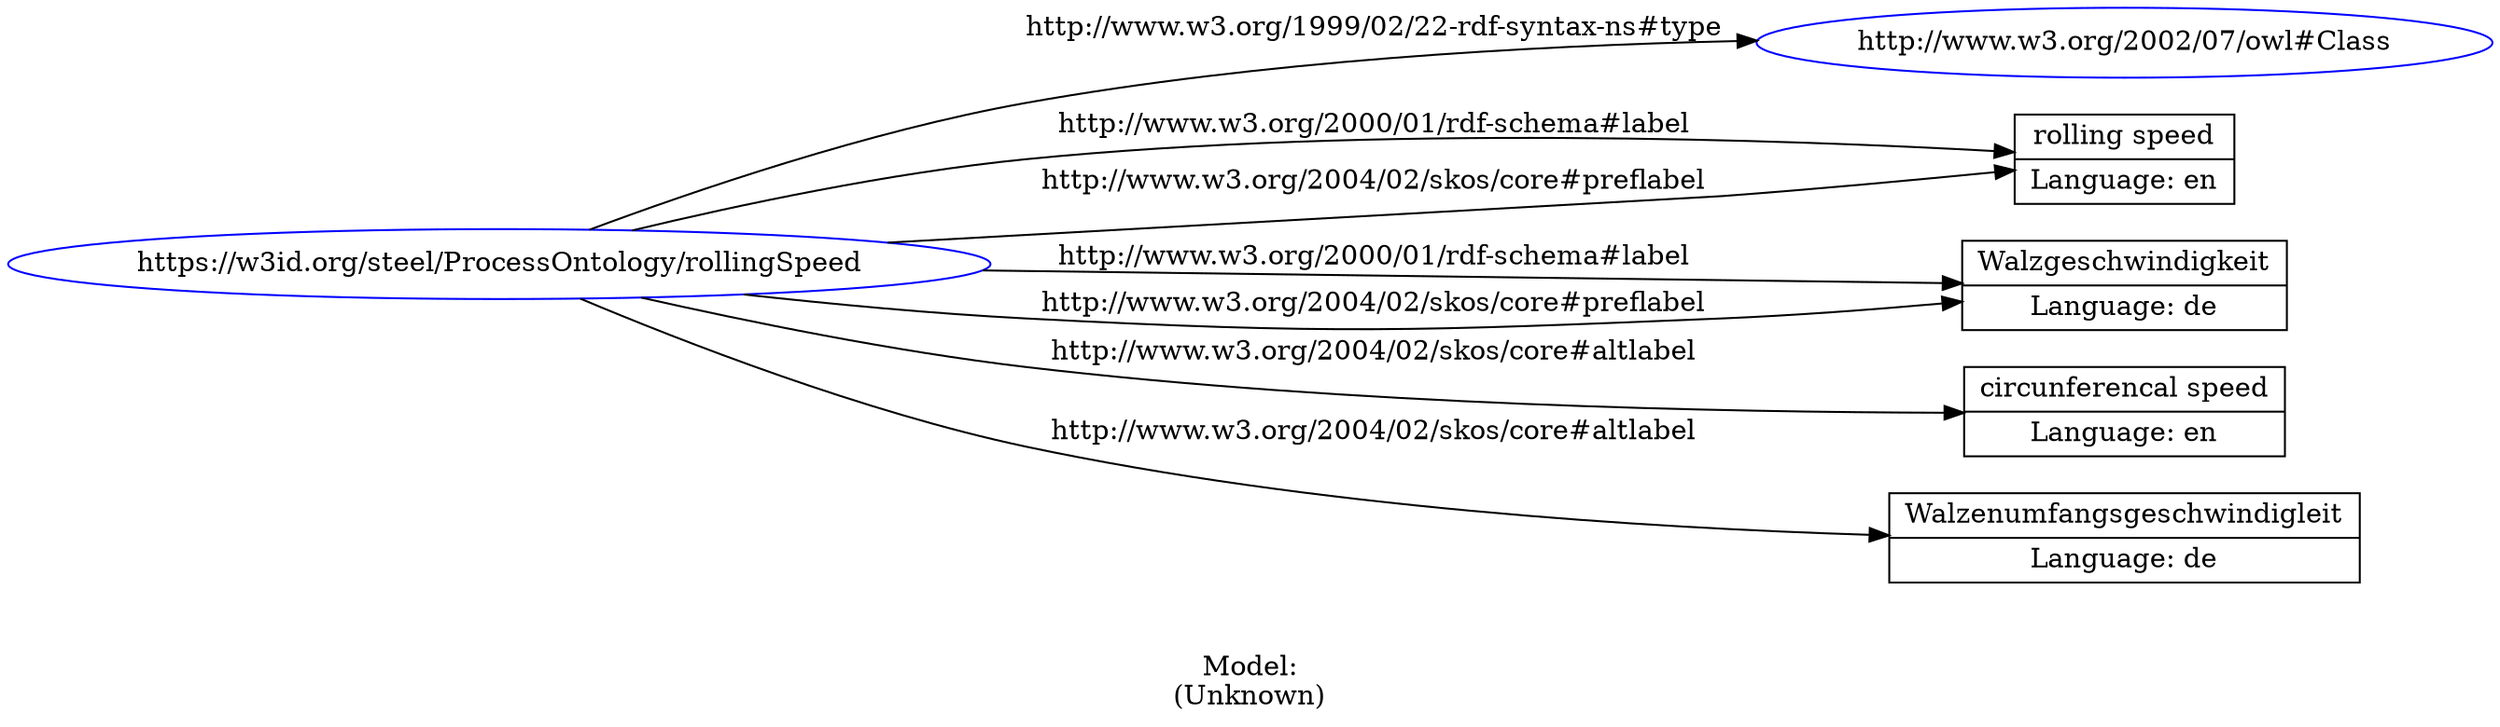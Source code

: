 digraph {
	rankdir = LR;
	charset="utf-8";

	"Rhttps://w3id.org/steel/ProcessOntology/rollingSpeed" -> "Rhttp://www.w3.org/2002/07/owl#Class" [ label="http://www.w3.org/1999/02/22-rdf-syntax-ns#type" ];
	"Rhttps://w3id.org/steel/ProcessOntology/rollingSpeed" -> "Lrolling speed|Language: en" [ label="http://www.w3.org/2000/01/rdf-schema#label" ];
	"Rhttps://w3id.org/steel/ProcessOntology/rollingSpeed" -> "LWalzgeschwindigkeit|Language: de" [ label="http://www.w3.org/2000/01/rdf-schema#label" ];
	"Rhttps://w3id.org/steel/ProcessOntology/rollingSpeed" -> "Lcircunferencal speed|Language: en" [ label="http://www.w3.org/2004/02/skos/core#altlabel" ];
	"Rhttps://w3id.org/steel/ProcessOntology/rollingSpeed" -> "LWalzenumfangsgeschwindigleit|Language: de" [ label="http://www.w3.org/2004/02/skos/core#altlabel" ];
	"Rhttps://w3id.org/steel/ProcessOntology/rollingSpeed" -> "Lrolling speed|Language: en" [ label="http://www.w3.org/2004/02/skos/core#preflabel" ];
	"Rhttps://w3id.org/steel/ProcessOntology/rollingSpeed" -> "LWalzgeschwindigkeit|Language: de" [ label="http://www.w3.org/2004/02/skos/core#preflabel" ];

	// Resources
	"Rhttps://w3id.org/steel/ProcessOntology/rollingSpeed" [ label="https://w3id.org/steel/ProcessOntology/rollingSpeed", shape = ellipse, color = blue ];
	"Rhttp://www.w3.org/2002/07/owl#Class" [ label="http://www.w3.org/2002/07/owl#Class", shape = ellipse, color = blue ];

	// Anonymous nodes

	// Literals
	"Lrolling speed|Language: en" [ label="rolling speed|Language: en", shape = record ];
	"LWalzgeschwindigkeit|Language: de" [ label="Walzgeschwindigkeit|Language: de", shape = record ];
	"Lcircunferencal speed|Language: en" [ label="circunferencal speed|Language: en", shape = record ];
	"LWalzenumfangsgeschwindigleit|Language: de" [ label="Walzenumfangsgeschwindigleit|Language: de", shape = record ];

	label="\n\nModel:\n(Unknown)";
}
